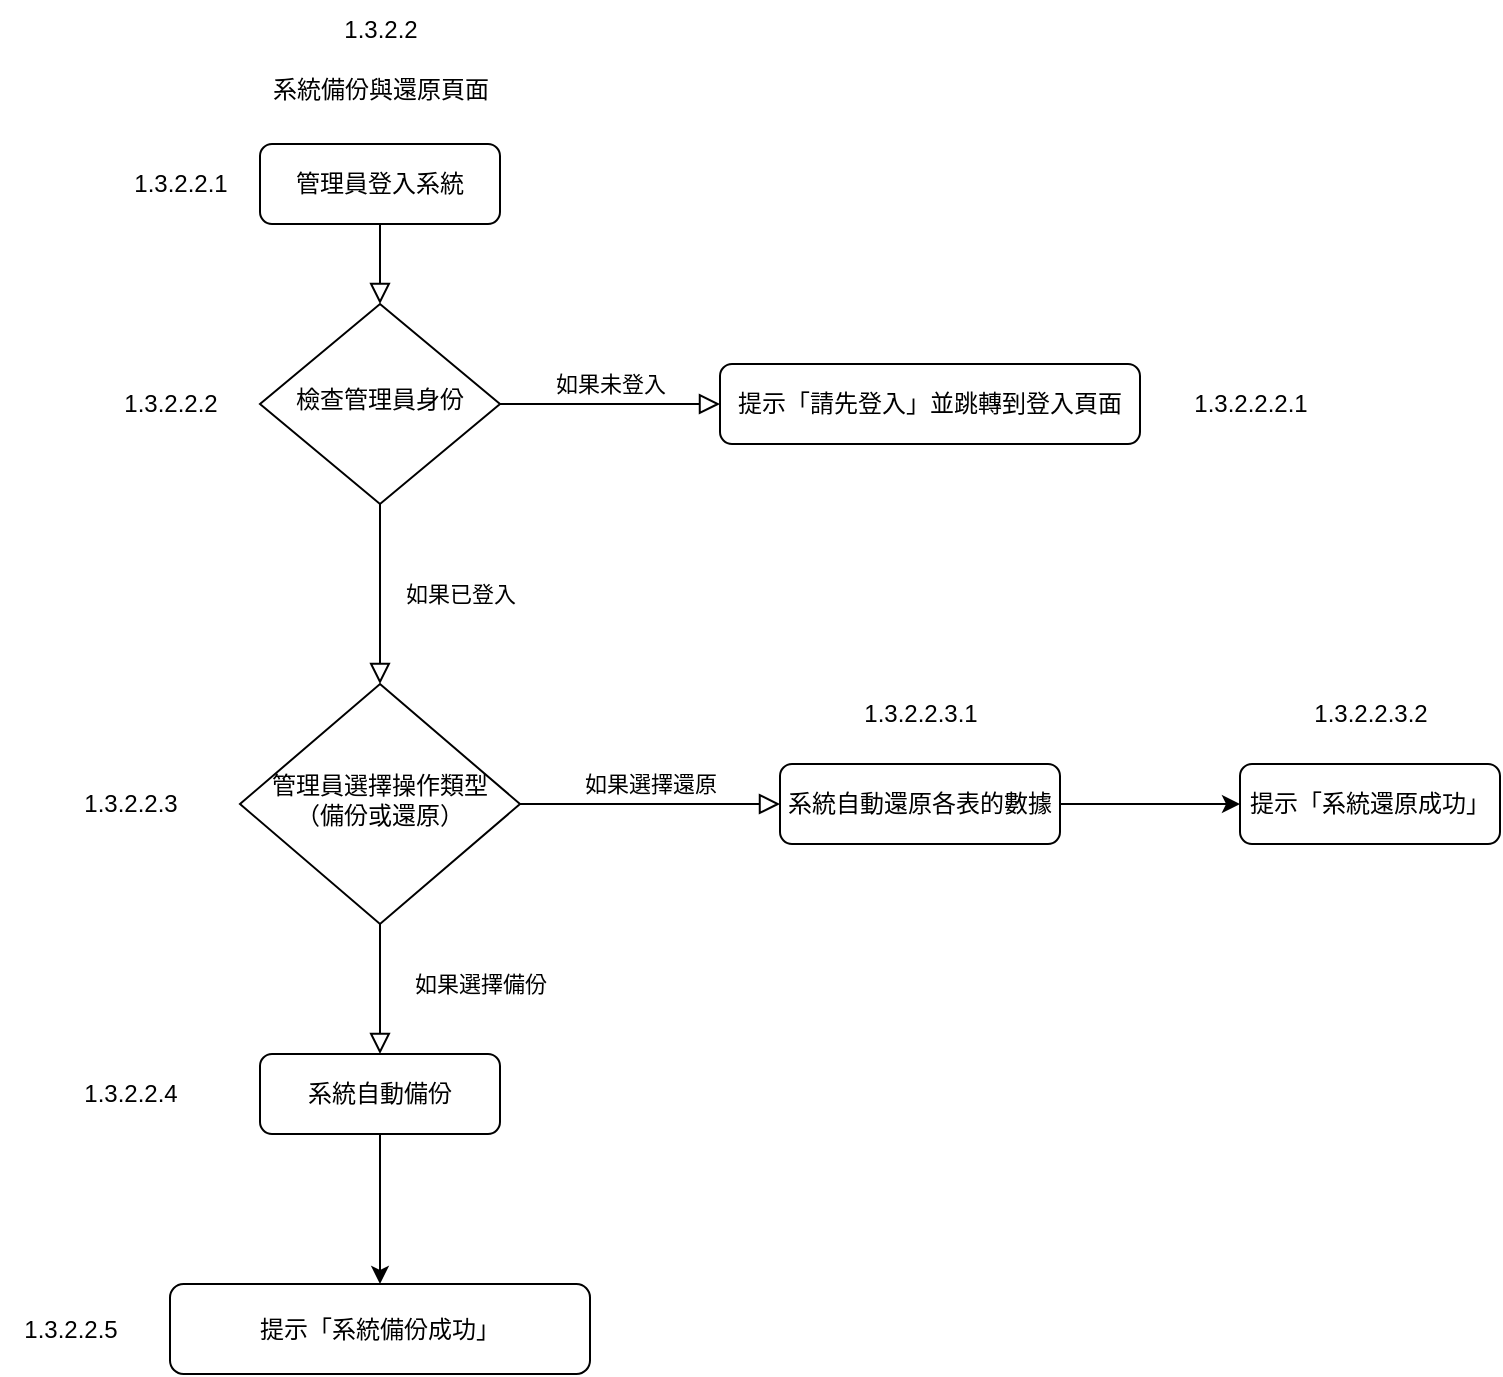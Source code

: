 <mxfile version="24.9.1">
  <diagram name="第 1 页" id="-uHnmDTOva2zz25R22em">
    <mxGraphModel dx="1434" dy="782" grid="1" gridSize="10" guides="1" tooltips="1" connect="1" arrows="1" fold="1" page="1" pageScale="1" pageWidth="827" pageHeight="1169" math="0" shadow="0">
      <root>
        <mxCell id="0" />
        <mxCell id="1" parent="0" />
        <mxCell id="cMP3lkTp0bEfaP1zzsJy-1" value="&lt;div&gt;如果選擇備份&lt;/div&gt;" style="rounded=0;html=1;jettySize=auto;orthogonalLoop=1;fontSize=11;endArrow=block;endFill=0;endSize=8;strokeWidth=1;shadow=0;labelBackgroundColor=none;edgeStyle=orthogonalEdgeStyle;" parent="1" source="cMP3lkTp0bEfaP1zzsJy-3" target="cMP3lkTp0bEfaP1zzsJy-5" edge="1">
          <mxGeometry x="-0.077" y="50" relative="1" as="geometry">
            <mxPoint as="offset" />
          </mxGeometry>
        </mxCell>
        <mxCell id="cMP3lkTp0bEfaP1zzsJy-2" value="&lt;div&gt;如果選擇還原&lt;/div&gt;" style="edgeStyle=orthogonalEdgeStyle;rounded=0;html=1;jettySize=auto;orthogonalLoop=1;fontSize=11;endArrow=block;endFill=0;endSize=8;strokeWidth=1;shadow=0;labelBackgroundColor=none;" parent="1" source="cMP3lkTp0bEfaP1zzsJy-3" target="cMP3lkTp0bEfaP1zzsJy-6" edge="1">
          <mxGeometry y="10" relative="1" as="geometry">
            <mxPoint as="offset" />
          </mxGeometry>
        </mxCell>
        <mxCell id="cMP3lkTp0bEfaP1zzsJy-3" value="&lt;div&gt;管理員選擇操作類型&lt;/div&gt;&lt;div&gt;（備份或還原）&lt;/div&gt;" style="rhombus;whiteSpace=wrap;html=1;shadow=0;fontFamily=Helvetica;fontSize=12;align=center;strokeWidth=1;spacing=6;spacingTop=-4;" parent="1" vertex="1">
          <mxGeometry x="159" y="422" width="140" height="120" as="geometry" />
        </mxCell>
        <mxCell id="cMP3lkTp0bEfaP1zzsJy-4" value="" style="edgeStyle=orthogonalEdgeStyle;rounded=0;orthogonalLoop=1;jettySize=auto;html=1;" parent="1" source="cMP3lkTp0bEfaP1zzsJy-5" target="cMP3lkTp0bEfaP1zzsJy-16" edge="1">
          <mxGeometry relative="1" as="geometry" />
        </mxCell>
        <mxCell id="cMP3lkTp0bEfaP1zzsJy-5" value="&lt;div&gt;系統自動備份&lt;/div&gt;" style="rounded=1;whiteSpace=wrap;html=1;fontSize=12;glass=0;strokeWidth=1;shadow=0;" parent="1" vertex="1">
          <mxGeometry x="169" y="607" width="120" height="40" as="geometry" />
        </mxCell>
        <mxCell id="cMP3lkTp0bEfaP1zzsJy-18" value="" style="edgeStyle=orthogonalEdgeStyle;rounded=0;orthogonalLoop=1;jettySize=auto;html=1;" parent="1" source="cMP3lkTp0bEfaP1zzsJy-6" target="cMP3lkTp0bEfaP1zzsJy-17" edge="1">
          <mxGeometry relative="1" as="geometry" />
        </mxCell>
        <mxCell id="cMP3lkTp0bEfaP1zzsJy-6" value="&lt;div&gt;系統自動還原各表的數據&lt;/div&gt;" style="rounded=1;whiteSpace=wrap;html=1;fontSize=12;glass=0;strokeWidth=1;shadow=0;" parent="1" vertex="1">
          <mxGeometry x="429" y="462" width="140" height="40" as="geometry" />
        </mxCell>
        <mxCell id="cMP3lkTp0bEfaP1zzsJy-7" value="&lt;div&gt;系統備份與還原頁面&lt;/div&gt;" style="text;html=1;align=center;verticalAlign=middle;resizable=0;points=[];autosize=1;strokeColor=none;fillColor=none;" parent="1" vertex="1">
          <mxGeometry x="164" y="110" width="130" height="30" as="geometry" />
        </mxCell>
        <mxCell id="cMP3lkTp0bEfaP1zzsJy-8" value="" style="rounded=0;html=1;jettySize=auto;orthogonalLoop=1;fontSize=11;endArrow=block;endFill=0;endSize=8;strokeWidth=1;shadow=0;labelBackgroundColor=none;edgeStyle=orthogonalEdgeStyle;" parent="1" source="cMP3lkTp0bEfaP1zzsJy-9" target="cMP3lkTp0bEfaP1zzsJy-12" edge="1">
          <mxGeometry relative="1" as="geometry" />
        </mxCell>
        <mxCell id="cMP3lkTp0bEfaP1zzsJy-9" value="&lt;div&gt;管理員登入系統&lt;/div&gt;" style="rounded=1;whiteSpace=wrap;html=1;fontSize=12;glass=0;strokeWidth=1;shadow=0;" parent="1" vertex="1">
          <mxGeometry x="169" y="152" width="120" height="40" as="geometry" />
        </mxCell>
        <mxCell id="cMP3lkTp0bEfaP1zzsJy-10" value="&lt;div&gt;如果已登入&lt;/div&gt;" style="rounded=0;html=1;jettySize=auto;orthogonalLoop=1;fontSize=11;endArrow=block;endFill=0;endSize=8;strokeWidth=1;shadow=0;labelBackgroundColor=none;edgeStyle=orthogonalEdgeStyle;exitX=0.5;exitY=1;exitDx=0;exitDy=0;entryX=0.5;entryY=0;entryDx=0;entryDy=0;" parent="1" source="cMP3lkTp0bEfaP1zzsJy-12" target="cMP3lkTp0bEfaP1zzsJy-3" edge="1">
          <mxGeometry y="40" relative="1" as="geometry">
            <mxPoint as="offset" />
            <mxPoint x="229" y="412" as="targetPoint" />
            <mxPoint x="229" y="372" as="sourcePoint" />
          </mxGeometry>
        </mxCell>
        <mxCell id="cMP3lkTp0bEfaP1zzsJy-11" value="&lt;div&gt;如果未登入&lt;/div&gt;" style="edgeStyle=orthogonalEdgeStyle;rounded=0;html=1;jettySize=auto;orthogonalLoop=1;fontSize=11;endArrow=block;endFill=0;endSize=8;strokeWidth=1;shadow=0;labelBackgroundColor=none;" parent="1" source="cMP3lkTp0bEfaP1zzsJy-12" target="cMP3lkTp0bEfaP1zzsJy-13" edge="1">
          <mxGeometry y="10" relative="1" as="geometry">
            <mxPoint as="offset" />
          </mxGeometry>
        </mxCell>
        <mxCell id="cMP3lkTp0bEfaP1zzsJy-12" value="&lt;div&gt;檢查管理員身份&lt;/div&gt;" style="rhombus;whiteSpace=wrap;html=1;shadow=0;fontFamily=Helvetica;fontSize=12;align=center;strokeWidth=1;spacing=6;spacingTop=-4;" parent="1" vertex="1">
          <mxGeometry x="169" y="232" width="120" height="100" as="geometry" />
        </mxCell>
        <mxCell id="cMP3lkTp0bEfaP1zzsJy-13" value="&lt;div&gt;提示「請先登入」並跳轉到登入頁面&lt;/div&gt;" style="rounded=1;whiteSpace=wrap;html=1;fontSize=12;glass=0;strokeWidth=1;shadow=0;" parent="1" vertex="1">
          <mxGeometry x="399" y="262" width="210" height="40" as="geometry" />
        </mxCell>
        <mxCell id="cMP3lkTp0bEfaP1zzsJy-16" value="&lt;div&gt;提示「系統備份成功」&lt;/div&gt;" style="rounded=1;whiteSpace=wrap;html=1;glass=0;strokeWidth=1;shadow=0;" parent="1" vertex="1">
          <mxGeometry x="124" y="722" width="210" height="45" as="geometry" />
        </mxCell>
        <mxCell id="cMP3lkTp0bEfaP1zzsJy-17" value="&lt;div&gt;提示「系統還原成功」&lt;/div&gt;" style="rounded=1;whiteSpace=wrap;html=1;glass=0;strokeWidth=1;shadow=0;" parent="1" vertex="1">
          <mxGeometry x="659" y="462" width="130" height="40" as="geometry" />
        </mxCell>
        <mxCell id="2ecECfU3GI1Hpfop9Iti-1" value="1.3.2.2" style="text;html=1;align=center;verticalAlign=middle;resizable=0;points=[];autosize=1;strokeColor=none;fillColor=none;" parent="1" vertex="1">
          <mxGeometry x="199" y="80" width="60" height="30" as="geometry" />
        </mxCell>
        <mxCell id="2ecECfU3GI1Hpfop9Iti-2" value="1.3.2.2.1" style="text;html=1;align=center;verticalAlign=middle;resizable=0;points=[];autosize=1;strokeColor=none;fillColor=none;" parent="1" vertex="1">
          <mxGeometry x="94" y="157" width="70" height="30" as="geometry" />
        </mxCell>
        <mxCell id="2ecECfU3GI1Hpfop9Iti-3" value="1.3.2.2.2&lt;span style=&quot;color: rgba(0, 0, 0, 0); font-family: monospace; font-size: 0px; text-align: start;&quot;&gt;%3CmxGraphModel%3E%3Croot%3E%3CmxCell%20id%3D%220%22%2F%3E%3CmxCell%20id%3D%221%22%20parent%3D%220%22%2F%3E%3CmxCell%20id%3D%222%22%20value%3D%221.3.2.2.1%22%20style%3D%22text%3Bhtml%3D1%3Balign%3Dcenter%3BverticalAlign%3Dmiddle%3Bresizable%3D0%3Bpoints%3D%5B%5D%3Bautosize%3D1%3BstrokeColor%3Dnone%3BfillColor%3Dnone%3B%22%20vertex%3D%221%22%20parent%3D%221%22%3E%3CmxGeometry%20x%3D%2285%22%20y%3D%22107%22%20width%3D%2270%22%20height%3D%2230%22%20as%3D%22geometry%22%2F%3E%3C%2FmxCell%3E%3C%2Froot%3E%3C%2FmxGraphModel%3E&lt;/span&gt;" style="text;html=1;align=center;verticalAlign=middle;resizable=0;points=[];autosize=1;strokeColor=none;fillColor=none;" parent="1" vertex="1">
          <mxGeometry x="89" y="267" width="70" height="30" as="geometry" />
        </mxCell>
        <mxCell id="2ecECfU3GI1Hpfop9Iti-4" value="1.3.2.2.2.1&lt;span style=&quot;color: rgba(0, 0, 0, 0); font-family: monospace; font-size: 0px; text-align: start;&quot;&gt;%3CmxGraphModel%3E%3Croot%3E%3CmxCell%20id%3D%220%22%2F%3E%3CmxCell%20id%3D%221%22%20parent%3D%220%22%2F%3E%3CmxCell%20id%3D%222%22%20value%3D%221.3.2.2.1%22%20style%3D%22text%3Bhtml%3D1%3Balign%3Dcenter%3BverticalAlign%3Dmiddle%3Bresizable%3D0%3Bpoints%3D%5B%5D%3Bautosize%3D1%3BstrokeColor%3Dnone%3BfillColor%3Dnone%3B%22%20vertex%3D%221%22%20parent%3D%221%22%3E%3CmxGeometry%20x%3D%2285%22%20y%3D%22107%22%20width%3D%2270%22%20height%3D%2230%22%20as%3D%22geometry%22%2F%3E%3C%2FmxCell%3E%3C%2Froot%3E%3C%2FmxGraphModel%3E&lt;/span&gt;" style="text;html=1;align=center;verticalAlign=middle;resizable=0;points=[];autosize=1;strokeColor=none;fillColor=none;" parent="1" vertex="1">
          <mxGeometry x="624" y="267" width="80" height="30" as="geometry" />
        </mxCell>
        <mxCell id="2ecECfU3GI1Hpfop9Iti-5" value="1.3.2.2.3&lt;span style=&quot;color: rgba(0, 0, 0, 0); font-family: monospace; font-size: 0px; text-align: start;&quot;&gt;%3CmxGraphModel%3E%3Croot%3E%3CmxCell%20id%3D%220%22%2F%3E%3CmxCell%20id%3D%221%22%20parent%3D%220%22%2F%3E%3CmxCell%20id%3D%222%22%20value%3D%221.3.2.2.1%22%20style%3D%22text%3Bhtml%3D1%3Balign%3Dcenter%3BverticalAlign%3Dmiddle%3Bresizable%3D0%3Bpoints%3D%5B%5D%3Bautosize%3D1%3BstrokeColor%3Dnone%3BfillColor%3Dnone%3B%22%20vertex%3D%221%22%20parent%3D%221%22%3E%3CmxGeometry%20x%3D%2285%22%20y%3D%22107%22%20width%3D%2270%22%20height%3D%2230%22%20as%3D%22geometry%22%2F%3E%3C%2FmxCell%3E%3C%2Froot%3E%3C%2FmxGraphModel%3E&lt;/span&gt;" style="text;html=1;align=center;verticalAlign=middle;resizable=0;points=[];autosize=1;strokeColor=none;fillColor=none;" parent="1" vertex="1">
          <mxGeometry x="69" y="467" width="70" height="30" as="geometry" />
        </mxCell>
        <mxCell id="2ecECfU3GI1Hpfop9Iti-6" value="1.3.2.2.3.1&lt;span style=&quot;color: rgba(0, 0, 0, 0); font-family: monospace; font-size: 0px; text-align: start;&quot;&gt;%3CmxGraphModel%3E%3Croot%3E%3CmxCell%20id%3D%220%22%2F%3E%3CmxCell%20id%3D%221%22%20parent%3D%220%22%2F%3E%3CmxCell%20id%3D%222%22%20value%3D%221.3.2.2.1%22%20style%3D%22text%3Bhtml%3D1%3Balign%3Dcenter%3BverticalAlign%3Dmiddle%3Bresizable%3D0%3Bpoints%3D%5B%5D%3Bautosize%3D1%3BstrokeColor%3Dnone%3BfillColor%3Dnone%3B%22%20vertex%3D%221%22%20parent%3D%221%22%3E%3CmxGeometry%20x%3D%2285%22%20y%3D%22107%22%20width%3D%2270%22%20height%3D%2230%22%20as%3D%22geometry%22%2F%3E%3C%2FmxCell%3E%3C%2Froot%3E%3C%2FmxGraphModel%3E&lt;/span&gt;" style="text;html=1;align=center;verticalAlign=middle;resizable=0;points=[];autosize=1;strokeColor=none;fillColor=none;" parent="1" vertex="1">
          <mxGeometry x="459" y="422" width="80" height="30" as="geometry" />
        </mxCell>
        <mxCell id="2ecECfU3GI1Hpfop9Iti-7" value="1.3.2.2.3.2&lt;span style=&quot;color: rgba(0, 0, 0, 0); font-family: monospace; font-size: 0px; text-align: start;&quot;&gt;%3CmxGraphModel%3E%3Croot%3E%3CmxCell%20id%3D%220%22%2F%3E%3CmxCell%20id%3D%221%22%20parent%3D%220%22%2F%3E%3CmxCell%20id%3D%222%22%20value%3D%221.3.2.2.1%22%20style%3D%22text%3Bhtml%3D1%3Balign%3Dcenter%3BverticalAlign%3Dmiddle%3Bresizable%3D0%3Bpoints%3D%5B%5D%3Bautosize%3D1%3BstrokeColor%3Dnone%3BfillColor%3Dnone%3B%22%20vertex%3D%221%22%20parent%3D%221%22%3E%3CmxGeometry%20x%3D%2285%22%20y%3D%22107%22%20width%3D%2270%22%20height%3D%2230%22%20as%3D%22geometry%22%2F%3E%3C%2FmxCell%3E%3C%2Froot%3E%3C%2FmxGraphModel%3E&lt;/span&gt;" style="text;html=1;align=center;verticalAlign=middle;resizable=0;points=[];autosize=1;strokeColor=none;fillColor=none;" parent="1" vertex="1">
          <mxGeometry x="684" y="422" width="80" height="30" as="geometry" />
        </mxCell>
        <mxCell id="2ecECfU3GI1Hpfop9Iti-8" value="1.3.2.2.4&lt;span style=&quot;color: rgba(0, 0, 0, 0); font-family: monospace; font-size: 0px; text-align: start;&quot;&gt;%3CmxGraphModel%3E%3Croot%3E%3CmxCell%20id%3D%220%22%2F%3E%3CmxCell%20id%3D%221%22%20parent%3D%220%22%2F%3E%3CmxCell%20id%3D%222%22%20value%3D%221.3.2.2.1%22%20style%3D%22text%3Bhtml%3D1%3Balign%3Dcenter%3BverticalAlign%3Dmiddle%3Bresizable%3D0%3Bpoints%3D%5B%5D%3Bautosize%3D1%3BstrokeColor%3Dnone%3BfillColor%3Dnone%3B%22%20vertex%3D%221%22%20parent%3D%221%22%3E%3CmxGeometry%20x%3D%2285%22%20y%3D%22107%22%20width%3D%2270%22%20height%3D%2230%22%20as%3D%22geometry%22%2F%3E%3C%2FmxCell%3E%3C%2Froot%3E%3C%2FmxGraphModel%3E&lt;/span&gt;" style="text;html=1;align=center;verticalAlign=middle;resizable=0;points=[];autosize=1;strokeColor=none;fillColor=none;" parent="1" vertex="1">
          <mxGeometry x="69" y="612" width="70" height="30" as="geometry" />
        </mxCell>
        <mxCell id="2ecECfU3GI1Hpfop9Iti-9" value="1.3.2.2.5&lt;span style=&quot;color: rgba(0, 0, 0, 0); font-family: monospace; font-size: 0px; text-align: start;&quot;&gt;%3CmxGraphModel%3E%3Croot%3E%3CmxCell%20id%3D%220%22%2F%3E%3CmxCell%20id%3D%221%22%20parent%3D%220%22%2F%3E%3CmxCell%20id%3D%222%22%20value%3D%221.3.2.2.1%22%20style%3D%22text%3Bhtml%3D1%3Balign%3Dcenter%3BverticalAlign%3Dmiddle%3Bresizable%3D0%3Bpoints%3D%5B%5D%3Bautosize%3D1%3BstrokeColor%3Dnone%3BfillColor%3Dnone%3B%22%20vertex%3D%221%22%20parent%3D%221%22%3E%3CmxGeometry%20x%3D%2285%22%20y%3D%22107%22%20width%3D%2270%22%20height%3D%2230%22%20as%3D%22geometry%22%2F%3E%3C%2FmxCell%3E%3C%2Froot%3E%3C%2FmxGraphModel%3E&lt;/span&gt;" style="text;html=1;align=center;verticalAlign=middle;resizable=0;points=[];autosize=1;strokeColor=none;fillColor=none;" parent="1" vertex="1">
          <mxGeometry x="39" y="729.5" width="70" height="30" as="geometry" />
        </mxCell>
      </root>
    </mxGraphModel>
  </diagram>
</mxfile>
